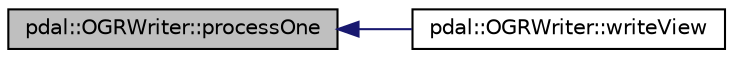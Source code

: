 digraph "pdal::OGRWriter::processOne"
{
  edge [fontname="Helvetica",fontsize="10",labelfontname="Helvetica",labelfontsize="10"];
  node [fontname="Helvetica",fontsize="10",shape=record];
  rankdir="LR";
  Node1 [label="pdal::OGRWriter::processOne",height=0.2,width=0.4,color="black", fillcolor="grey75", style="filled", fontcolor="black"];
  Node1 -> Node2 [dir="back",color="midnightblue",fontsize="10",style="solid",fontname="Helvetica"];
  Node2 [label="pdal::OGRWriter::writeView",height=0.2,width=0.4,color="black", fillcolor="white", style="filled",URL="$classpdal_1_1OGRWriter.html#a5ff8b7597e484cf65c911bdb6e7c37ba"];
}
